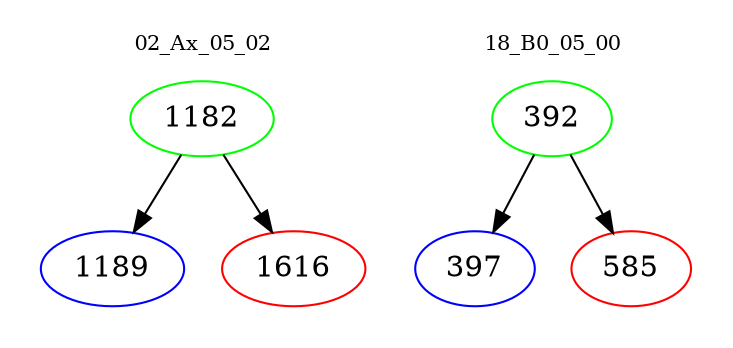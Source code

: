 digraph{
subgraph cluster_0 {
color = white
label = "02_Ax_05_02";
fontsize=10;
T0_1182 [label="1182", color="green"]
T0_1182 -> T0_1189 [color="black"]
T0_1189 [label="1189", color="blue"]
T0_1182 -> T0_1616 [color="black"]
T0_1616 [label="1616", color="red"]
}
subgraph cluster_1 {
color = white
label = "18_B0_05_00";
fontsize=10;
T1_392 [label="392", color="green"]
T1_392 -> T1_397 [color="black"]
T1_397 [label="397", color="blue"]
T1_392 -> T1_585 [color="black"]
T1_585 [label="585", color="red"]
}
}
